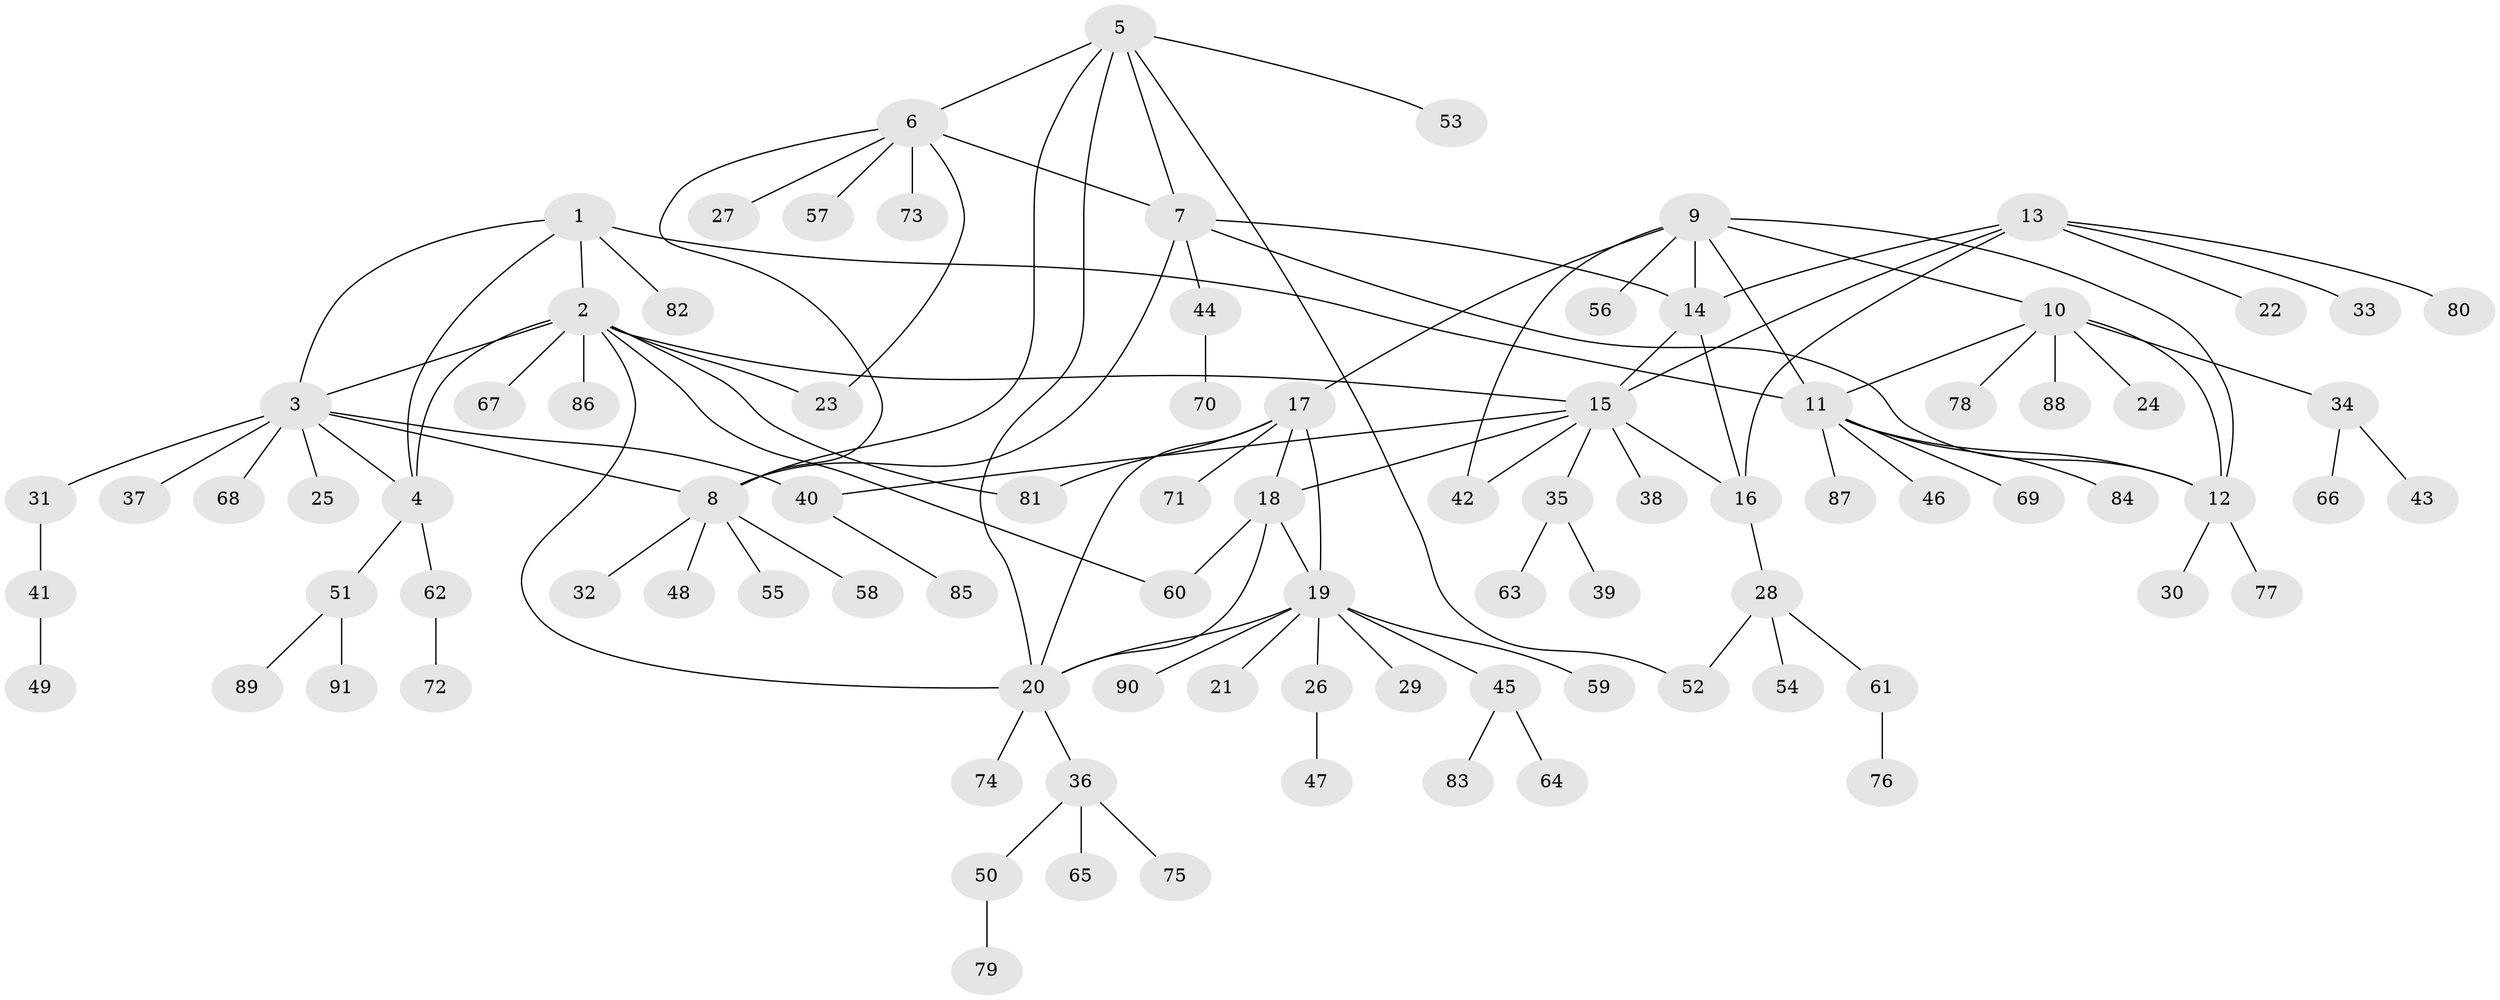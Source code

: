 // Generated by graph-tools (version 1.1) at 2025/55/03/09/25 04:55:21]
// undirected, 91 vertices, 117 edges
graph export_dot {
graph [start="1"]
  node [color=gray90,style=filled];
  1;
  2;
  3;
  4;
  5;
  6;
  7;
  8;
  9;
  10;
  11;
  12;
  13;
  14;
  15;
  16;
  17;
  18;
  19;
  20;
  21;
  22;
  23;
  24;
  25;
  26;
  27;
  28;
  29;
  30;
  31;
  32;
  33;
  34;
  35;
  36;
  37;
  38;
  39;
  40;
  41;
  42;
  43;
  44;
  45;
  46;
  47;
  48;
  49;
  50;
  51;
  52;
  53;
  54;
  55;
  56;
  57;
  58;
  59;
  60;
  61;
  62;
  63;
  64;
  65;
  66;
  67;
  68;
  69;
  70;
  71;
  72;
  73;
  74;
  75;
  76;
  77;
  78;
  79;
  80;
  81;
  82;
  83;
  84;
  85;
  86;
  87;
  88;
  89;
  90;
  91;
  1 -- 2;
  1 -- 3;
  1 -- 4;
  1 -- 11;
  1 -- 82;
  2 -- 3;
  2 -- 4;
  2 -- 15;
  2 -- 20;
  2 -- 23;
  2 -- 60;
  2 -- 67;
  2 -- 81;
  2 -- 86;
  3 -- 4;
  3 -- 8;
  3 -- 25;
  3 -- 31;
  3 -- 37;
  3 -- 40;
  3 -- 68;
  4 -- 51;
  4 -- 62;
  5 -- 6;
  5 -- 7;
  5 -- 8;
  5 -- 20;
  5 -- 52;
  5 -- 53;
  6 -- 7;
  6 -- 8;
  6 -- 23;
  6 -- 27;
  6 -- 57;
  6 -- 73;
  7 -- 8;
  7 -- 12;
  7 -- 14;
  7 -- 44;
  8 -- 32;
  8 -- 48;
  8 -- 55;
  8 -- 58;
  9 -- 10;
  9 -- 11;
  9 -- 12;
  9 -- 14;
  9 -- 17;
  9 -- 42;
  9 -- 56;
  10 -- 11;
  10 -- 12;
  10 -- 24;
  10 -- 34;
  10 -- 78;
  10 -- 88;
  11 -- 12;
  11 -- 46;
  11 -- 69;
  11 -- 84;
  11 -- 87;
  12 -- 30;
  12 -- 77;
  13 -- 14;
  13 -- 15;
  13 -- 16;
  13 -- 22;
  13 -- 33;
  13 -- 80;
  14 -- 15;
  14 -- 16;
  15 -- 16;
  15 -- 18;
  15 -- 35;
  15 -- 38;
  15 -- 40;
  15 -- 42;
  16 -- 28;
  17 -- 18;
  17 -- 19;
  17 -- 20;
  17 -- 71;
  17 -- 81;
  18 -- 19;
  18 -- 20;
  18 -- 60;
  19 -- 20;
  19 -- 21;
  19 -- 26;
  19 -- 29;
  19 -- 45;
  19 -- 59;
  19 -- 90;
  20 -- 36;
  20 -- 74;
  26 -- 47;
  28 -- 52;
  28 -- 54;
  28 -- 61;
  31 -- 41;
  34 -- 43;
  34 -- 66;
  35 -- 39;
  35 -- 63;
  36 -- 50;
  36 -- 65;
  36 -- 75;
  40 -- 85;
  41 -- 49;
  44 -- 70;
  45 -- 64;
  45 -- 83;
  50 -- 79;
  51 -- 89;
  51 -- 91;
  61 -- 76;
  62 -- 72;
}
